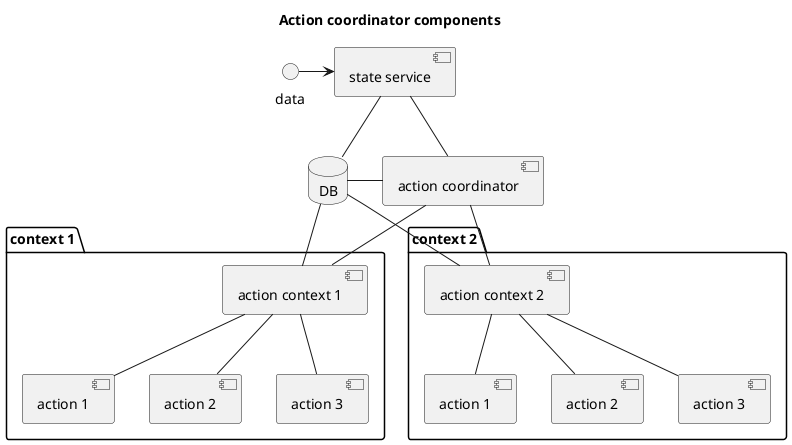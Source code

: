 @startuml

title Action coordinator components

database DB as db

[state service] as service
[action coordinator] as coordinator

package "context 1" {
    [action context 1] as context1
    [action 1] as action1
    [action 2] as action2
    [action 3] as action3
}

package "context 2" {
    [action context 2] as context2
    [action 1] as action4
    [action 2] as action5
    [action 3] as action6
}

data -> service

service -down- coordinator

coordinator -- context1
coordinator -- context2

context1 -- action1
context1 -- action2
context1 -- action3

context2 -- action4
context2 -- action5
context2 -- action6

service -- db
coordinator -left- db
context1 -up- db
context2 -up- db

@enduml
